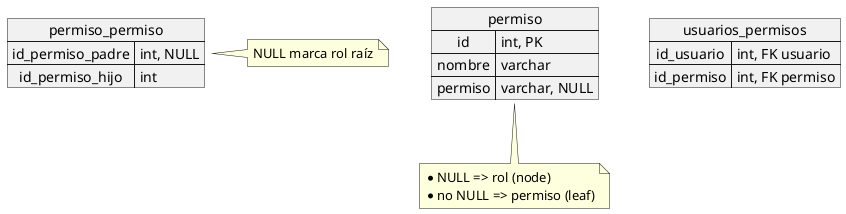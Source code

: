 @startuml

map permiso_permiso {
    id_permiso_padre => int, NULL
    id_permiso_hijo => int
}

note right of permiso_permiso
    NULL marca rol raíz
end note

map permiso {
    id => int, PK
    nombre => varchar
    permiso => varchar, NULL
}

note bottom of permiso
    * NULL => rol (node)
    * no NULL => permiso (leaf)
end note

map usuarios_permisos {
    id_usuario => int, FK usuario
    id_permiso => int, FK permiso
}

@enduml